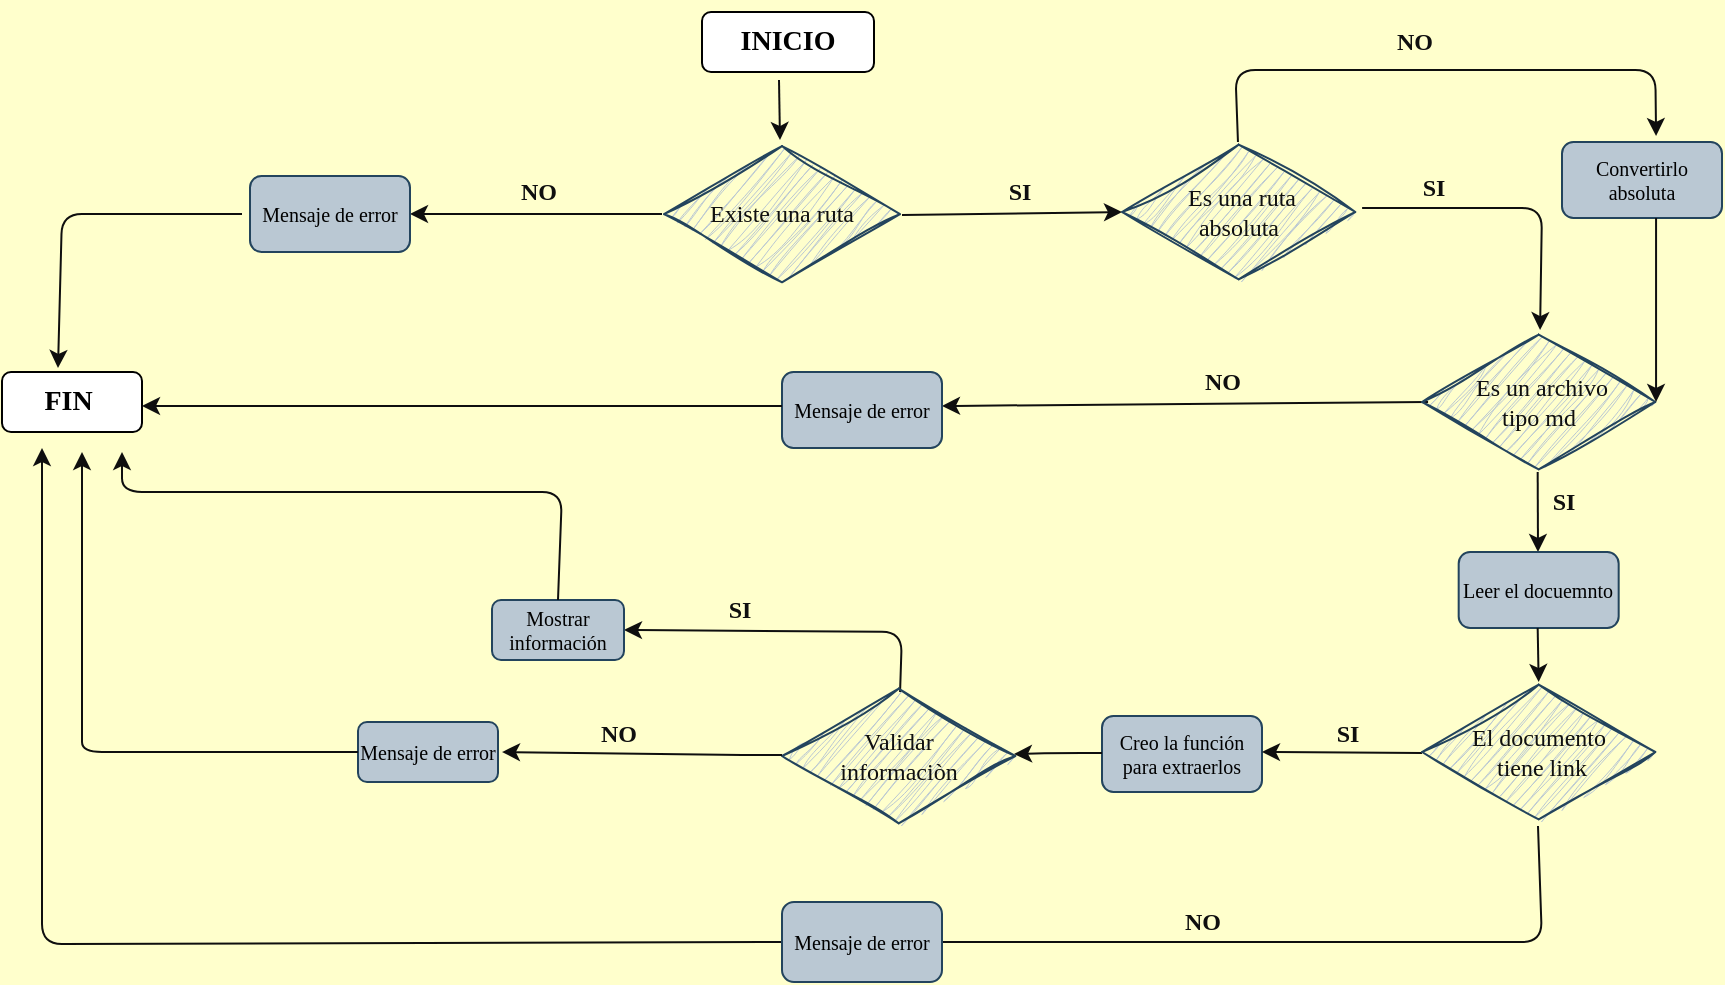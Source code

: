 <mxfile>
    <diagram id="oIsWj-4VGwIDTzhayDQJ" name="Página-1">
        <mxGraphModel dx="662" dy="1644" grid="1" gridSize="10" guides="1" tooltips="1" connect="1" arrows="1" fold="1" page="1" pageScale="1" pageWidth="827" pageHeight="1169" background="#FFFFCC" math="0" shadow="0">
            <root>
                <mxCell id="0"/>
                <mxCell id="1" parent="0"/>
                <mxCell id="5" value="&lt;pre&gt;&lt;font face=&quot;Times New Roman&quot;&gt;&lt;span style=&quot;font-size: 14px;&quot;&gt;&lt;b&gt;INICIO&lt;/b&gt;&lt;/span&gt;&lt;/font&gt;&lt;/pre&gt;" style="rounded=1;whiteSpace=wrap;html=1;" parent="1" vertex="1">
                    <mxGeometry x="360" width="86" height="30" as="geometry"/>
                </mxCell>
                <mxCell id="7" value="" style="endArrow=classic;html=1;fontFamily=Comic Sans MS;fontSize=14;strokeColor=#0F0F0F;" parent="1" edge="1">
                    <mxGeometry width="50" height="50" relative="1" as="geometry">
                        <mxPoint x="398.5" y="34" as="sourcePoint"/>
                        <mxPoint x="399" y="64" as="targetPoint"/>
                    </mxGeometry>
                </mxCell>
                <mxCell id="16" value="" style="edgeStyle=none;html=1;strokeColor=#0F0F0F;fontFamily=Comic Sans MS;fontSize=14;entryX=1;entryY=0.5;entryDx=0;entryDy=0;" parent="1" target="49" edge="1">
                    <mxGeometry relative="1" as="geometry">
                        <mxPoint x="340" y="101" as="sourcePoint"/>
                        <mxPoint x="310" y="102" as="targetPoint"/>
                    </mxGeometry>
                </mxCell>
                <mxCell id="29" value="" style="edgeStyle=none;html=1;strokeColor=#0F0F0F;fontFamily=Comic Sans MS;fontSize=12;entryX=0;entryY=0.5;entryDx=0;entryDy=0;entryPerimeter=0;" parent="1" target="104" edge="1">
                    <mxGeometry relative="1" as="geometry">
                        <mxPoint x="460" y="101.478" as="sourcePoint"/>
                        <mxPoint x="495" y="101" as="targetPoint"/>
                    </mxGeometry>
                </mxCell>
                <mxCell id="25" value="" style="endArrow=classic;html=1;strokeColor=#0F0F0F;fontFamily=Comic Sans MS;fontSize=10;entryX=0.4;entryY=-0.067;entryDx=0;entryDy=0;entryPerimeter=0;" parent="1" target="51" edge="1">
                    <mxGeometry width="50" height="50" relative="1" as="geometry">
                        <mxPoint x="130" y="101" as="sourcePoint"/>
                        <mxPoint x="40" y="181" as="targetPoint"/>
                        <Array as="points">
                            <mxPoint x="40" y="101"/>
                        </Array>
                    </mxGeometry>
                </mxCell>
                <mxCell id="33" value="" style="endArrow=classic;html=1;strokeColor=#0F0F0F;fontFamily=Comic Sans MS;fontSize=12;exitX=0.497;exitY=0;exitDx=0;exitDy=0;exitPerimeter=0;entryX=0.588;entryY=-0.079;entryDx=0;entryDy=0;entryPerimeter=0;" parent="1" source="104" target="56" edge="1">
                    <mxGeometry width="50" height="50" relative="1" as="geometry">
                        <mxPoint x="626.67" y="64.5" as="sourcePoint"/>
                        <mxPoint x="837" y="80" as="targetPoint"/>
                        <Array as="points">
                            <mxPoint x="626.67" y="29"/>
                            <mxPoint x="836.67" y="29"/>
                        </Array>
                    </mxGeometry>
                </mxCell>
                <mxCell id="44" value="" style="endArrow=classic;html=1;strokeColor=#0F0F0F;fontFamily=Comic Sans MS;fontSize=10;exitX=1.029;exitY=0.471;exitDx=0;exitDy=0;exitPerimeter=0;entryX=0.506;entryY=-0.014;entryDx=0;entryDy=0;entryPerimeter=0;" parent="1" source="104" target="114" edge="1">
                    <mxGeometry width="50" height="50" relative="1" as="geometry">
                        <mxPoint x="755" y="130" as="sourcePoint"/>
                        <mxPoint x="780" y="160" as="targetPoint"/>
                        <Array as="points">
                            <mxPoint x="780" y="98"/>
                        </Array>
                    </mxGeometry>
                </mxCell>
                <mxCell id="49" value="Mensaje de error" style="rounded=1;whiteSpace=wrap;html=1;fontFamily=Comic Sans MS;fontSize=10;align=center;fillColor=#bac8d3;strokeColor=#23445d;fontColor=#000000;" parent="1" vertex="1">
                    <mxGeometry x="134" y="82" width="80" height="38" as="geometry"/>
                </mxCell>
                <mxCell id="51" value="&lt;div style=&quot;text-align: justify;&quot;&gt;&lt;b style=&quot;background-color: initial;&quot;&gt;&lt;font style=&quot;font-size: 14px;&quot;&gt;FIN&amp;nbsp;&lt;/font&gt;&lt;/b&gt;&lt;/div&gt;" style="rounded=1;whiteSpace=wrap;html=1;fontFamily=Comic Sans MS;fontSize=10;align=center;" parent="1" vertex="1">
                    <mxGeometry x="10" y="180" width="70" height="30" as="geometry"/>
                </mxCell>
                <mxCell id="55" value="" style="endArrow=classic;html=1;strokeColor=#0F0F0F;fontFamily=Comic Sans MS;fontSize=14;" parent="1" edge="1">
                    <mxGeometry width="50" height="50" relative="1" as="geometry">
                        <mxPoint x="777.84" y="230" as="sourcePoint"/>
                        <mxPoint x="778" y="270" as="targetPoint"/>
                    </mxGeometry>
                </mxCell>
                <mxCell id="56" value="Convertirlo absoluta" style="rounded=1;whiteSpace=wrap;html=1;fontFamily=Comic Sans MS;fontSize=10;align=center;fillColor=#bac8d3;strokeColor=#23445d;fontColor=#000000;" parent="1" vertex="1">
                    <mxGeometry x="790" y="65" width="80" height="38" as="geometry"/>
                </mxCell>
                <mxCell id="58" value="Leer el docuemnto" style="rounded=1;whiteSpace=wrap;html=1;fontFamily=Comic Sans MS;fontSize=10;align=center;fillColor=#bac8d3;strokeColor=#23445d;fontColor=#000000;" parent="1" vertex="1">
                    <mxGeometry x="738.34" y="270" width="80" height="38" as="geometry"/>
                </mxCell>
                <mxCell id="63" value="" style="endArrow=classic;html=1;strokeColor=#0F0F0F;fontFamily=Comic Sans MS;fontSize=14;exitX=0.026;exitY=0.471;exitDx=0;exitDy=0;exitPerimeter=0;entryX=1;entryY=0.5;entryDx=0;entryDy=0;" parent="1" edge="1">
                    <mxGeometry width="50" height="50" relative="1" as="geometry">
                        <mxPoint x="723.033" y="194.97" as="sourcePoint"/>
                        <mxPoint x="480" y="197" as="targetPoint"/>
                    </mxGeometry>
                </mxCell>
                <mxCell id="65" value="Mensaje de error" style="rounded=1;whiteSpace=wrap;html=1;fontFamily=Comic Sans MS;fontSize=10;align=center;fillColor=#bac8d3;strokeColor=#23445d;fontColor=#000000;" parent="1" vertex="1">
                    <mxGeometry x="400" y="180" width="80" height="38" as="geometry"/>
                </mxCell>
                <mxCell id="66" value="" style="endArrow=classic;html=1;strokeColor=#0F0F0F;fontFamily=Comic Sans MS;fontSize=14;exitX=0;exitY=0.395;exitDx=0;exitDy=0;entryX=1;entryY=0.5;entryDx=0;entryDy=0;exitPerimeter=0;" parent="1" edge="1">
                    <mxGeometry width="50" height="50" relative="1" as="geometry">
                        <mxPoint x="400" y="197.01" as="sourcePoint"/>
                        <mxPoint x="80" y="197" as="targetPoint"/>
                        <Array as="points"/>
                    </mxGeometry>
                </mxCell>
                <mxCell id="68" value="" style="endArrow=classic;html=1;strokeColor=#0F0F0F;fontFamily=Comic Sans MS;fontSize=14;" parent="1" edge="1">
                    <mxGeometry width="50" height="50" relative="1" as="geometry">
                        <mxPoint x="777.84" y="308" as="sourcePoint"/>
                        <mxPoint x="778.34" y="335" as="targetPoint"/>
                    </mxGeometry>
                </mxCell>
                <mxCell id="74" value="Creo la función para extraerlos" style="rounded=1;whiteSpace=wrap;html=1;fontFamily=Comic Sans MS;fontSize=10;align=center;fillColor=#bac8d3;strokeColor=#23445d;fontColor=#000000;" parent="1" vertex="1">
                    <mxGeometry x="560" y="352" width="80" height="38" as="geometry"/>
                </mxCell>
                <mxCell id="75" value="" style="edgeStyle=none;html=1;strokeColor=#0F0F0F;fontFamily=Comic Sans MS;fontSize=14;" parent="1" edge="1">
                    <mxGeometry relative="1" as="geometry">
                        <mxPoint x="720.01" y="370.5" as="sourcePoint"/>
                        <mxPoint x="640" y="370" as="targetPoint"/>
                    </mxGeometry>
                </mxCell>
                <mxCell id="81" value="" style="endArrow=none;html=1;strokeColor=#0F0F0F;fontFamily=Comic Sans MS;fontSize=14;entryX=0.497;entryY=1.029;entryDx=0;entryDy=0;entryPerimeter=0;exitX=1;exitY=0.5;exitDx=0;exitDy=0;" parent="1" source="95" target="120" edge="1">
                    <mxGeometry width="50" height="50" relative="1" as="geometry">
                        <mxPoint x="490" y="470" as="sourcePoint"/>
                        <mxPoint x="787" y="446" as="targetPoint"/>
                        <Array as="points">
                            <mxPoint x="780" y="465"/>
                        </Array>
                    </mxGeometry>
                </mxCell>
                <mxCell id="82" value="Mensaje de error" style="rounded=1;whiteSpace=wrap;html=1;fontFamily=Comic Sans MS;fontSize=10;align=center;fillColor=#bac8d3;strokeColor=#23445d;fontColor=#000000;" parent="1" vertex="1">
                    <mxGeometry x="188" y="355" width="70" height="30" as="geometry"/>
                </mxCell>
                <mxCell id="83" value="" style="endArrow=classic;html=1;strokeColor=#0F0F0F;fontFamily=Comic Sans MS;fontSize=14;exitX=0;exitY=0.5;exitDx=0;exitDy=0;" parent="1" source="95" edge="1">
                    <mxGeometry width="50" height="50" relative="1" as="geometry">
                        <mxPoint x="390" y="466" as="sourcePoint"/>
                        <mxPoint x="30" y="218" as="targetPoint"/>
                        <Array as="points">
                            <mxPoint x="30" y="466"/>
                        </Array>
                    </mxGeometry>
                </mxCell>
                <mxCell id="86" value="" style="endArrow=classic;html=1;strokeColor=#0F0F0F;fontFamily=Comic Sans MS;fontSize=14;" parent="1" edge="1">
                    <mxGeometry width="50" height="50" relative="1" as="geometry">
                        <mxPoint x="560" y="370.5" as="sourcePoint"/>
                        <mxPoint x="516" y="371" as="targetPoint"/>
                        <Array as="points">
                            <mxPoint x="540" y="370.5"/>
                        </Array>
                    </mxGeometry>
                </mxCell>
                <mxCell id="95" value="Mensaje de error" style="rounded=1;whiteSpace=wrap;html=1;fontFamily=Comic Sans MS;fontSize=10;align=center;fillColor=#bac8d3;strokeColor=#23445d;fontColor=#000000;" parent="1" vertex="1">
                    <mxGeometry x="400" y="445" width="80" height="40" as="geometry"/>
                </mxCell>
                <mxCell id="96" value="" style="endArrow=classic;html=1;strokeColor=#0F0F0F;fontFamily=Comic Sans MS;fontSize=12;exitX=0;exitY=0.5;exitDx=0;exitDy=0;" parent="1" source="82" edge="1">
                    <mxGeometry width="50" height="50" relative="1" as="geometry">
                        <mxPoint x="170" y="395" as="sourcePoint"/>
                        <mxPoint x="50" y="220" as="targetPoint"/>
                        <Array as="points">
                            <mxPoint x="50" y="370"/>
                            <mxPoint x="50" y="360"/>
                        </Array>
                    </mxGeometry>
                </mxCell>
                <mxCell id="97" value="" style="endArrow=classic;html=1;strokeColor=#0F0F0F;fontFamily=Comic Sans MS;fontSize=12;entryX=1;entryY=0.5;entryDx=0;entryDy=0;exitX=0.506;exitY=0.043;exitDx=0;exitDy=0;exitPerimeter=0;" parent="1" source="125" target="98" edge="1">
                    <mxGeometry width="50" height="50" relative="1" as="geometry">
                        <mxPoint x="459" y="339" as="sourcePoint"/>
                        <mxPoint x="320" y="310" as="targetPoint"/>
                        <Array as="points">
                            <mxPoint x="460" y="310"/>
                        </Array>
                    </mxGeometry>
                </mxCell>
                <mxCell id="98" value="Mostrar información" style="rounded=1;whiteSpace=wrap;html=1;fontFamily=Comic Sans MS;fontSize=10;align=center;fillColor=#bac8d3;strokeColor=#23445d;fontColor=#000000;" parent="1" vertex="1">
                    <mxGeometry x="255" y="294" width="66" height="30" as="geometry"/>
                </mxCell>
                <mxCell id="99" value="" style="endArrow=classic;html=1;strokeColor=#0F0F0F;fontFamily=Comic Sans MS;fontSize=12;exitX=0.5;exitY=0;exitDx=0;exitDy=0;" parent="1" source="98" edge="1">
                    <mxGeometry width="50" height="50" relative="1" as="geometry">
                        <mxPoint x="290" y="290" as="sourcePoint"/>
                        <mxPoint x="70" y="220" as="targetPoint"/>
                        <Array as="points">
                            <mxPoint x="290" y="240"/>
                            <mxPoint x="70" y="240"/>
                        </Array>
                    </mxGeometry>
                </mxCell>
                <mxCell id="103" value="&lt;div style=&quot;&quot;&gt;&lt;font color=&quot;#0f0f0f&quot;&gt;&lt;br&gt;&lt;/font&gt;&lt;/div&gt;&lt;span style=&quot;border-color: rgb(0, 0, 0); font-family: &amp;quot;Comic Sans MS&amp;quot;; font-size: 12px; font-style: normal; font-variant-ligatures: normal; font-variant-caps: normal; letter-spacing: normal; orphans: 2; text-indent: 0px; text-transform: none; widows: 2; word-spacing: 0px; -webkit-text-stroke-width: 0px; background-color: rgb(42, 37, 47); text-decoration-thickness: initial; text-decoration-style: initial; text-decoration-color: initial;&quot;&gt;&lt;div style=&quot;&quot;&gt;&lt;font color=&quot;#0f0f0f&quot;&gt;Existe una ruta&lt;/font&gt;&lt;/div&gt;&lt;/span&gt;&lt;div style=&quot;&quot;&gt;&lt;br&gt;&lt;/div&gt;" style="html=1;whiteSpace=wrap;aspect=fixed;shape=isoRectangle;sketch=1;hachureGap=4;jiggle=2;curveFitting=1;fontFamily=Comic Sans MS;fontSize=12;align=center;fillColor=#bac8d3;strokeColor=#23445d;" parent="1" vertex="1">
                    <mxGeometry x="341" y="65.7" width="118" height="70.8" as="geometry"/>
                </mxCell>
                <mxCell id="104" value="&lt;div style=&quot;&quot;&gt;&lt;font color=&quot;#0f0f0f&quot;&gt;&amp;nbsp; Es una&lt;/font&gt;&lt;span style=&quot;color: rgb(15, 15, 15); background-color: initial;&quot;&gt;&amp;nbsp;ruta&amp;nbsp;&lt;/span&gt;&lt;/div&gt;&lt;div style=&quot;&quot;&gt;&lt;font color=&quot;#0f0f0f&quot;&gt;absoluta&lt;/font&gt;&lt;/div&gt;" style="html=1;whiteSpace=wrap;aspect=fixed;shape=isoRectangle;sketch=1;hachureGap=4;jiggle=2;curveFitting=1;fontFamily=Comic Sans MS;fontSize=12;align=center;fillColor=#bac8d3;strokeColor=#23445d;" parent="1" vertex="1">
                    <mxGeometry x="570" y="65" width="116.67" height="70" as="geometry"/>
                </mxCell>
                <mxCell id="111" value="&lt;b&gt;SI&amp;nbsp;&lt;/b&gt;" style="text;html=1;align=center;verticalAlign=middle;resizable=0;points=[];autosize=1;strokeColor=none;fillColor=none;fontSize=12;fontFamily=Comic Sans MS;fontColor=#0F0F0F;sketch=1;hachureGap=4;jiggle=2;curveFitting=1;fontSource=https%3A%2F%2Ffonts.googleapis.com%2Fcss%3Ffamily%3DArchitects%2BDaughter;" parent="1" vertex="1">
                    <mxGeometry x="500" y="75" width="40" height="30" as="geometry"/>
                </mxCell>
                <mxCell id="112" value="&lt;b&gt;NO&lt;/b&gt;" style="text;html=1;align=center;verticalAlign=middle;resizable=0;points=[];autosize=1;strokeColor=none;fillColor=none;fontSize=12;fontFamily=Comic Sans MS;fontColor=#0F0F0F;sketch=1;hachureGap=4;jiggle=2;curveFitting=1;fontSource=https%3A%2F%2Ffonts.googleapis.com%2Fcss%3Ffamily%3DArchitects%2BDaughter;" parent="1" vertex="1">
                    <mxGeometry x="696" width="40" height="30" as="geometry"/>
                </mxCell>
                <mxCell id="113" value="&lt;b&gt;SI&amp;nbsp;&lt;/b&gt;" style="text;html=1;align=center;verticalAlign=middle;resizable=0;points=[];autosize=1;strokeColor=none;fillColor=none;fontSize=12;fontFamily=Comic Sans MS;fontColor=#0F0F0F;sketch=1;hachureGap=4;jiggle=2;curveFitting=1;fontSource=https%3A%2F%2Ffonts.googleapis.com%2Fcss%3Ffamily%3DArchitects%2BDaughter;" parent="1" vertex="1">
                    <mxGeometry x="707" y="73" width="40" height="30" as="geometry"/>
                </mxCell>
                <mxCell id="114" value="&lt;div style=&quot;&quot;&gt;&lt;font color=&quot;#0f0f0f&quot;&gt;&amp;nbsp; Es un archivo&amp;nbsp;&lt;/font&gt;&lt;/div&gt;&lt;div style=&quot;&quot;&gt;&lt;font color=&quot;#0f0f0f&quot;&gt;tipo md&lt;br&gt;&lt;/font&gt;&lt;/div&gt;" style="html=1;whiteSpace=wrap;aspect=fixed;shape=isoRectangle;sketch=1;hachureGap=4;jiggle=2;curveFitting=1;fontFamily=Comic Sans MS;fontSize=12;align=center;fillColor=#bac8d3;strokeColor=#23445d;" parent="1" vertex="1">
                    <mxGeometry x="720.0" y="160" width="116.67" height="70" as="geometry"/>
                </mxCell>
                <mxCell id="116" value="" style="endArrow=classic;html=1;strokeColor=#0F0F0F;fontFamily=Comic Sans MS;fontSize=14;exitX=0.588;exitY=1;exitDx=0;exitDy=0;exitPerimeter=0;entryX=1.003;entryY=0.5;entryDx=0;entryDy=0;entryPerimeter=0;" parent="1" source="56" target="114" edge="1">
                    <mxGeometry width="50" height="50" relative="1" as="geometry">
                        <mxPoint x="852.67" y="160" as="sourcePoint"/>
                        <mxPoint x="836.67" y="194" as="targetPoint"/>
                    </mxGeometry>
                </mxCell>
                <mxCell id="117" value="&lt;b&gt;NO&lt;/b&gt;" style="text;html=1;align=center;verticalAlign=middle;resizable=0;points=[];autosize=1;strokeColor=none;fillColor=none;fontSize=12;fontFamily=Comic Sans MS;fontColor=#0F0F0F;sketch=1;hachureGap=4;jiggle=2;curveFitting=1;fontSource=https%3A%2F%2Ffonts.googleapis.com%2Fcss%3Ffamily%3DArchitects%2BDaughter;" parent="1" vertex="1">
                    <mxGeometry x="600" y="170" width="40" height="30" as="geometry"/>
                </mxCell>
                <mxCell id="118" value="&lt;b&gt;NO&lt;/b&gt;" style="text;html=1;align=center;verticalAlign=middle;resizable=0;points=[];autosize=1;strokeColor=none;fillColor=none;fontSize=12;fontFamily=Comic Sans MS;fontColor=#0F0F0F;sketch=1;hachureGap=4;jiggle=2;curveFitting=1;fontSource=https%3A%2F%2Ffonts.googleapis.com%2Fcss%3Ffamily%3DArchitects%2BDaughter;" parent="1" vertex="1">
                    <mxGeometry x="258" y="75" width="40" height="30" as="geometry"/>
                </mxCell>
                <mxCell id="119" value="&lt;b&gt;SI&amp;nbsp;&lt;/b&gt;" style="text;html=1;align=center;verticalAlign=middle;resizable=0;points=[];autosize=1;strokeColor=none;fillColor=none;fontSize=12;fontFamily=Comic Sans MS;fontColor=#0F0F0F;sketch=1;hachureGap=4;jiggle=2;curveFitting=1;fontSource=https%3A%2F%2Ffonts.googleapis.com%2Fcss%3Ffamily%3DArchitects%2BDaughter;" parent="1" vertex="1">
                    <mxGeometry x="772" y="230" width="40" height="30" as="geometry"/>
                </mxCell>
                <mxCell id="120" value="&lt;div style=&quot;&quot;&gt;&lt;font color=&quot;#0f0f0f&quot;&gt;El documento&lt;/font&gt;&lt;/div&gt;&lt;div style=&quot;&quot;&gt;&lt;font color=&quot;#0f0f0f&quot;&gt;&amp;nbsp;tiene link&lt;/font&gt;&lt;/div&gt;" style="html=1;whiteSpace=wrap;aspect=fixed;shape=isoRectangle;sketch=1;hachureGap=4;jiggle=2;curveFitting=1;fontFamily=Comic Sans MS;fontSize=12;align=center;fillColor=#bac8d3;strokeColor=#23445d;" parent="1" vertex="1">
                    <mxGeometry x="720.01" y="335" width="116.67" height="70" as="geometry"/>
                </mxCell>
                <mxCell id="121" value="&lt;b&gt;SI&amp;nbsp;&lt;/b&gt;" style="text;html=1;align=center;verticalAlign=middle;resizable=0;points=[];autosize=1;strokeColor=none;fillColor=none;fontSize=12;fontFamily=Comic Sans MS;fontColor=#0F0F0F;sketch=1;hachureGap=4;jiggle=2;curveFitting=1;fontSource=https%3A%2F%2Ffonts.googleapis.com%2Fcss%3Ffamily%3DArchitects%2BDaughter;" parent="1" vertex="1">
                    <mxGeometry x="664" y="346" width="40" height="30" as="geometry"/>
                </mxCell>
                <mxCell id="124" value="&lt;b&gt;NO&lt;/b&gt;" style="text;html=1;align=center;verticalAlign=middle;resizable=0;points=[];autosize=1;strokeColor=none;fillColor=none;fontSize=12;fontFamily=Comic Sans MS;fontColor=#0F0F0F;sketch=1;hachureGap=4;jiggle=2;curveFitting=1;fontSource=https%3A%2F%2Ffonts.googleapis.com%2Fcss%3Ffamily%3DArchitects%2BDaughter;" parent="1" vertex="1">
                    <mxGeometry x="590" y="440" width="40" height="30" as="geometry"/>
                </mxCell>
                <mxCell id="125" value="&lt;div style=&quot;&quot;&gt;&lt;font color=&quot;#0f0f0f&quot;&gt;Validar&lt;/font&gt;&lt;/div&gt;&lt;div style=&quot;&quot;&gt;&lt;font color=&quot;#0f0f0f&quot;&gt;informaciòn&lt;/font&gt;&lt;/div&gt;" style="html=1;whiteSpace=wrap;aspect=fixed;shape=isoRectangle;sketch=1;hachureGap=4;jiggle=2;curveFitting=1;fontFamily=Comic Sans MS;fontSize=12;align=center;fillColor=#bac8d3;strokeColor=#23445d;gradientColor=none;" parent="1" vertex="1">
                    <mxGeometry x="400.0" y="337" width="116.67" height="70" as="geometry"/>
                </mxCell>
                <mxCell id="126" value="&lt;b&gt;SI&amp;nbsp;&lt;/b&gt;" style="text;html=1;align=center;verticalAlign=middle;resizable=0;points=[];autosize=1;strokeColor=none;fillColor=none;fontSize=12;fontFamily=Comic Sans MS;fontColor=#0F0F0F;sketch=1;hachureGap=4;jiggle=2;curveFitting=1;fontSource=https%3A%2F%2Ffonts.googleapis.com%2Fcss%3Ffamily%3DArchitects%2BDaughter;" parent="1" vertex="1">
                    <mxGeometry x="360" y="284" width="40" height="30" as="geometry"/>
                </mxCell>
                <mxCell id="127" value="" style="endArrow=classic;html=1;strokeColor=#0F0F0F;fontFamily=Comic Sans MS;fontSize=14;" parent="1" edge="1">
                    <mxGeometry width="50" height="50" relative="1" as="geometry">
                        <mxPoint x="400" y="371.5" as="sourcePoint"/>
                        <mxPoint x="260" y="370" as="targetPoint"/>
                        <Array as="points">
                            <mxPoint x="380" y="371.5"/>
                        </Array>
                    </mxGeometry>
                </mxCell>
                <mxCell id="128" value="&lt;b&gt;NO&lt;/b&gt;" style="text;html=1;align=center;verticalAlign=middle;resizable=0;points=[];autosize=1;strokeColor=none;fillColor=none;fontSize=12;fontFamily=Comic Sans MS;fontColor=#0F0F0F;sketch=1;hachureGap=4;jiggle=2;curveFitting=1;fontSource=https%3A%2F%2Ffonts.googleapis.com%2Fcss%3Ffamily%3DArchitects%2BDaughter;" parent="1" vertex="1">
                    <mxGeometry x="298" y="346" width="40" height="30" as="geometry"/>
                </mxCell>
            </root>
        </mxGraphModel>
    </diagram>
</mxfile>